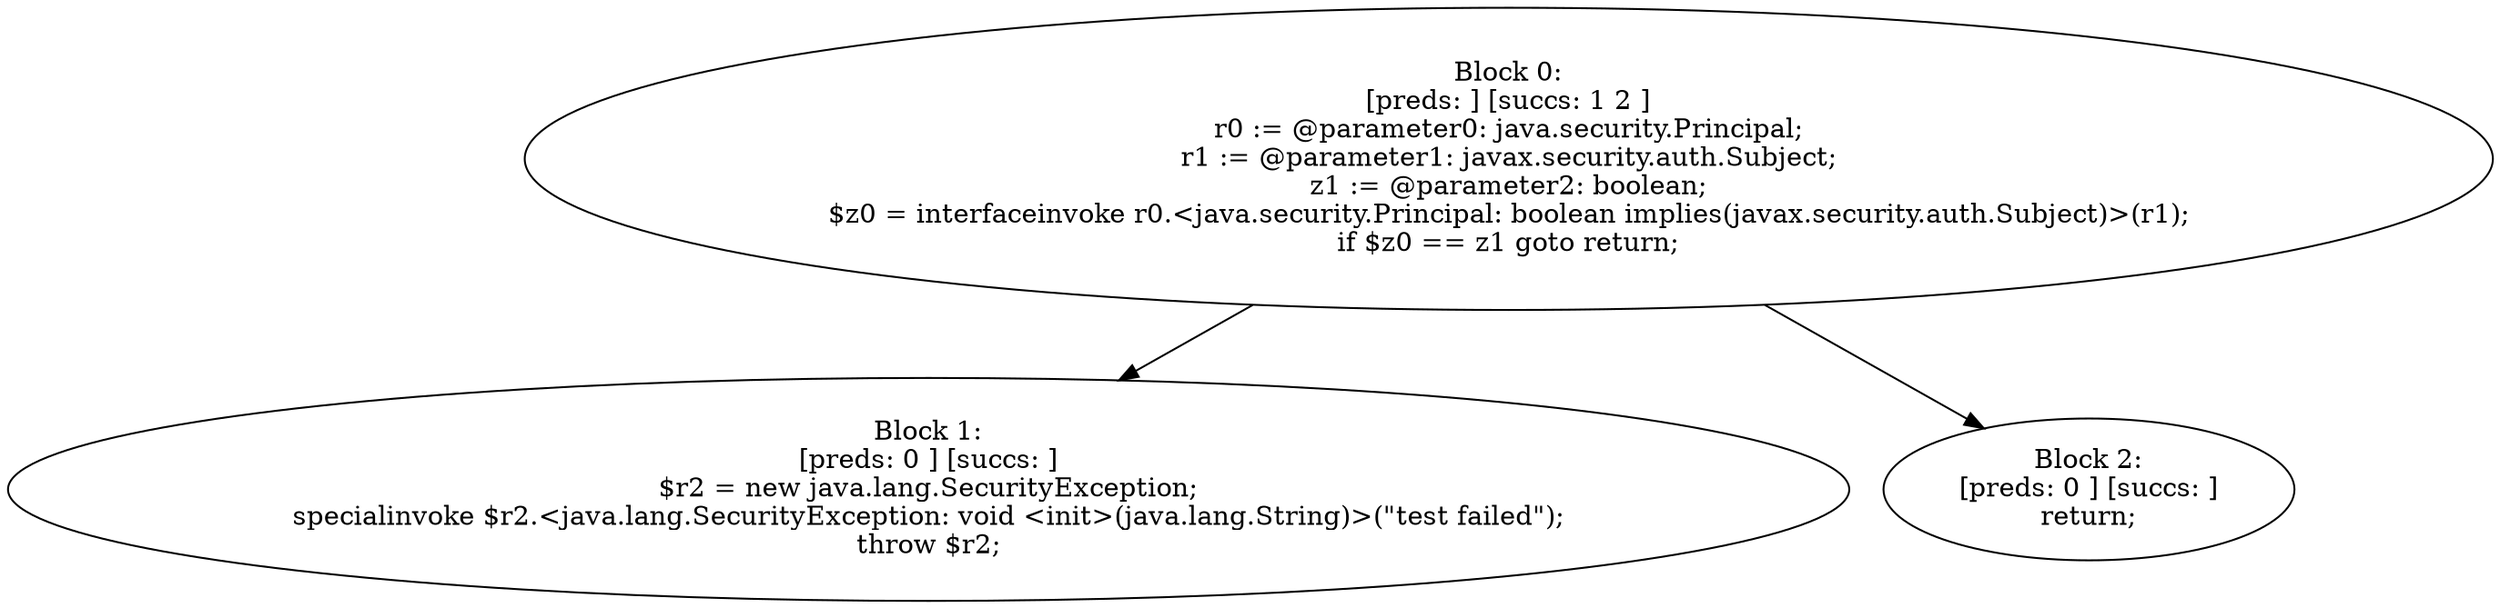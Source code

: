 digraph "unitGraph" {
    "Block 0:
[preds: ] [succs: 1 2 ]
r0 := @parameter0: java.security.Principal;
r1 := @parameter1: javax.security.auth.Subject;
z1 := @parameter2: boolean;
$z0 = interfaceinvoke r0.<java.security.Principal: boolean implies(javax.security.auth.Subject)>(r1);
if $z0 == z1 goto return;
"
    "Block 1:
[preds: 0 ] [succs: ]
$r2 = new java.lang.SecurityException;
specialinvoke $r2.<java.lang.SecurityException: void <init>(java.lang.String)>(\"test failed\");
throw $r2;
"
    "Block 2:
[preds: 0 ] [succs: ]
return;
"
    "Block 0:
[preds: ] [succs: 1 2 ]
r0 := @parameter0: java.security.Principal;
r1 := @parameter1: javax.security.auth.Subject;
z1 := @parameter2: boolean;
$z0 = interfaceinvoke r0.<java.security.Principal: boolean implies(javax.security.auth.Subject)>(r1);
if $z0 == z1 goto return;
"->"Block 1:
[preds: 0 ] [succs: ]
$r2 = new java.lang.SecurityException;
specialinvoke $r2.<java.lang.SecurityException: void <init>(java.lang.String)>(\"test failed\");
throw $r2;
";
    "Block 0:
[preds: ] [succs: 1 2 ]
r0 := @parameter0: java.security.Principal;
r1 := @parameter1: javax.security.auth.Subject;
z1 := @parameter2: boolean;
$z0 = interfaceinvoke r0.<java.security.Principal: boolean implies(javax.security.auth.Subject)>(r1);
if $z0 == z1 goto return;
"->"Block 2:
[preds: 0 ] [succs: ]
return;
";
}
